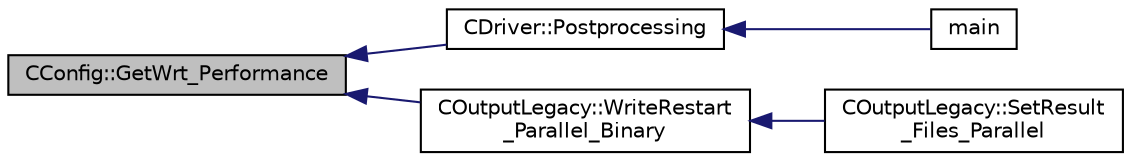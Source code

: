 digraph "CConfig::GetWrt_Performance"
{
  edge [fontname="Helvetica",fontsize="10",labelfontname="Helvetica",labelfontsize="10"];
  node [fontname="Helvetica",fontsize="10",shape=record];
  rankdir="LR";
  Node13847 [label="CConfig::GetWrt_Performance",height=0.2,width=0.4,color="black", fillcolor="grey75", style="filled", fontcolor="black"];
  Node13847 -> Node13848 [dir="back",color="midnightblue",fontsize="10",style="solid",fontname="Helvetica"];
  Node13848 [label="CDriver::Postprocessing",height=0.2,width=0.4,color="black", fillcolor="white", style="filled",URL="$class_c_driver.html#a6ad9df8d8a8de75033ef296fed39c213",tooltip="Deallocation routine. "];
  Node13848 -> Node13849 [dir="back",color="midnightblue",fontsize="10",style="solid",fontname="Helvetica"];
  Node13849 [label="main",height=0.2,width=0.4,color="black", fillcolor="white", style="filled",URL="$_s_u2___c_f_d_8cpp.html#a0ddf1224851353fc92bfbff6f499fa97"];
  Node13847 -> Node13850 [dir="back",color="midnightblue",fontsize="10",style="solid",fontname="Helvetica"];
  Node13850 [label="COutputLegacy::WriteRestart\l_Parallel_Binary",height=0.2,width=0.4,color="black", fillcolor="white", style="filled",URL="$class_c_output_legacy.html#a7bfa3a24fa48b0771e55199bf7ad7145",tooltip="Write a native SU2 restart file (binary) in parallel. "];
  Node13850 -> Node13851 [dir="back",color="midnightblue",fontsize="10",style="solid",fontname="Helvetica"];
  Node13851 [label="COutputLegacy::SetResult\l_Files_Parallel",height=0.2,width=0.4,color="black", fillcolor="white", style="filled",URL="$class_c_output_legacy.html#a9e7832982d8237df4df455b027fd203b",tooltip="Writes and organizes the all the output files, except the history one, for parallel computations..."];
}
